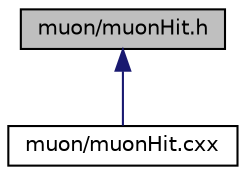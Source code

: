 digraph "muon/muonHit.h"
{
 // LATEX_PDF_SIZE
  edge [fontname="Helvetica",fontsize="10",labelfontname="Helvetica",labelfontsize="10"];
  node [fontname="Helvetica",fontsize="10",shape=record];
  Node1 [label="muon/muonHit.h",height=0.2,width=0.4,color="black", fillcolor="grey75", style="filled", fontcolor="black",tooltip=" "];
  Node1 -> Node2 [dir="back",color="midnightblue",fontsize="10",style="solid",fontname="Helvetica"];
  Node2 [label="muon/muonHit.cxx",height=0.2,width=0.4,color="black", fillcolor="white", style="filled",URL="$muonHit_8cxx.html",tooltip=" "];
}
